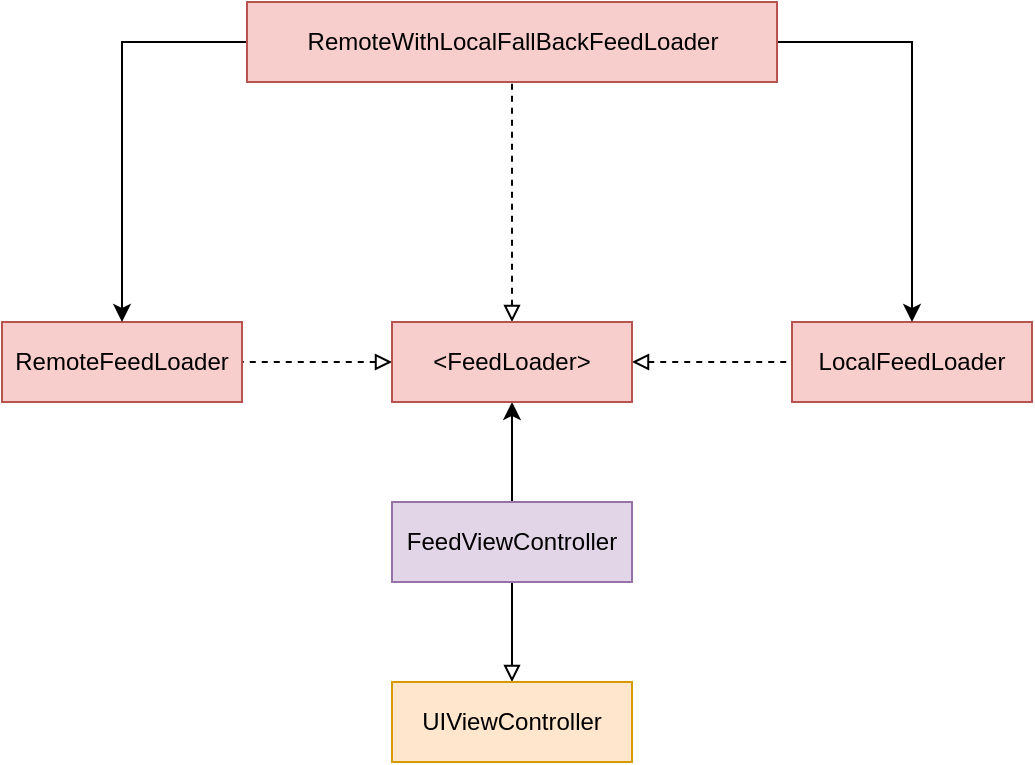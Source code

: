 <mxfile version="22.0.6" type="github">
  <diagram id="R2lEEEUBdFMjLlhIrx00" name="Page-1">
    <mxGraphModel dx="749" dy="797" grid="1" gridSize="10" guides="1" tooltips="1" connect="1" arrows="1" fold="1" page="1" pageScale="1" pageWidth="850" pageHeight="1100" math="0" shadow="0" extFonts="Permanent Marker^https://fonts.googleapis.com/css?family=Permanent+Marker">
      <root>
        <mxCell id="0" />
        <mxCell id="1" parent="0" />
        <mxCell id="DCrUhgXeSXr0aNYdPGBc-3" value="" style="edgeStyle=orthogonalEdgeStyle;rounded=0;orthogonalLoop=1;jettySize=auto;html=1;verticalAlign=middle;startArrow=block;startFill=0;endArrow=none;endFill=0;" edge="1" parent="1" source="DCrUhgXeSXr0aNYdPGBc-1" target="DCrUhgXeSXr0aNYdPGBc-2">
          <mxGeometry relative="1" as="geometry" />
        </mxCell>
        <mxCell id="DCrUhgXeSXr0aNYdPGBc-1" value="UIViewController" style="rounded=0;whiteSpace=wrap;html=1;fillColor=#ffe6cc;strokeColor=#d79b00;" vertex="1" parent="1">
          <mxGeometry x="305" y="390" width="120" height="40" as="geometry" />
        </mxCell>
        <mxCell id="DCrUhgXeSXr0aNYdPGBc-5" value="" style="edgeStyle=orthogonalEdgeStyle;rounded=0;orthogonalLoop=1;jettySize=auto;html=1;" edge="1" parent="1" source="DCrUhgXeSXr0aNYdPGBc-2" target="DCrUhgXeSXr0aNYdPGBc-4">
          <mxGeometry relative="1" as="geometry" />
        </mxCell>
        <mxCell id="DCrUhgXeSXr0aNYdPGBc-2" value="FeedViewController" style="whiteSpace=wrap;html=1;rounded=0;fillColor=#e1d5e7;strokeColor=#9673a6;" vertex="1" parent="1">
          <mxGeometry x="305" y="300" width="120" height="40" as="geometry" />
        </mxCell>
        <mxCell id="DCrUhgXeSXr0aNYdPGBc-7" value="" style="edgeStyle=orthogonalEdgeStyle;rounded=0;orthogonalLoop=1;jettySize=auto;html=1;startArrow=block;startFill=0;endArrow=none;endFill=0;dashed=1;" edge="1" parent="1" source="DCrUhgXeSXr0aNYdPGBc-4" target="DCrUhgXeSXr0aNYdPGBc-6">
          <mxGeometry relative="1" as="geometry" />
        </mxCell>
        <mxCell id="DCrUhgXeSXr0aNYdPGBc-9" value="" style="edgeStyle=orthogonalEdgeStyle;rounded=0;orthogonalLoop=1;jettySize=auto;html=1;startArrow=block;startFill=0;dashed=1;endArrow=none;endFill=0;" edge="1" parent="1" source="DCrUhgXeSXr0aNYdPGBc-4" target="DCrUhgXeSXr0aNYdPGBc-8">
          <mxGeometry relative="1" as="geometry" />
        </mxCell>
        <mxCell id="DCrUhgXeSXr0aNYdPGBc-11" value="" style="edgeStyle=orthogonalEdgeStyle;rounded=0;orthogonalLoop=1;jettySize=auto;html=1;startArrow=block;startFill=0;endArrow=none;endFill=0;dashed=1;" edge="1" parent="1" source="DCrUhgXeSXr0aNYdPGBc-4" target="DCrUhgXeSXr0aNYdPGBc-10">
          <mxGeometry relative="1" as="geometry" />
        </mxCell>
        <mxCell id="DCrUhgXeSXr0aNYdPGBc-4" value="&amp;lt;FeedLoader&amp;gt;" style="whiteSpace=wrap;html=1;fillColor=#f8cecc;strokeColor=#b85450;rounded=0;" vertex="1" parent="1">
          <mxGeometry x="305" y="210" width="120" height="40" as="geometry" />
        </mxCell>
        <mxCell id="DCrUhgXeSXr0aNYdPGBc-6" value="RemoteFeedLoader" style="rounded=0;whiteSpace=wrap;html=1;fillColor=#f8cecc;strokeColor=#b85450;" vertex="1" parent="1">
          <mxGeometry x="110" y="210" width="120" height="40" as="geometry" />
        </mxCell>
        <mxCell id="DCrUhgXeSXr0aNYdPGBc-8" value="LocalFeedLoader" style="whiteSpace=wrap;html=1;fillColor=#f8cecc;strokeColor=#b85450;rounded=0;" vertex="1" parent="1">
          <mxGeometry x="505" y="210" width="120" height="40" as="geometry" />
        </mxCell>
        <mxCell id="DCrUhgXeSXr0aNYdPGBc-12" style="edgeStyle=orthogonalEdgeStyle;rounded=0;orthogonalLoop=1;jettySize=auto;html=1;exitX=0;exitY=0.5;exitDx=0;exitDy=0;entryX=0.5;entryY=0;entryDx=0;entryDy=0;" edge="1" parent="1" source="DCrUhgXeSXr0aNYdPGBc-10" target="DCrUhgXeSXr0aNYdPGBc-6">
          <mxGeometry relative="1" as="geometry" />
        </mxCell>
        <mxCell id="DCrUhgXeSXr0aNYdPGBc-13" style="edgeStyle=orthogonalEdgeStyle;rounded=0;orthogonalLoop=1;jettySize=auto;html=1;exitX=1;exitY=0.5;exitDx=0;exitDy=0;entryX=0.5;entryY=0;entryDx=0;entryDy=0;" edge="1" parent="1" source="DCrUhgXeSXr0aNYdPGBc-10" target="DCrUhgXeSXr0aNYdPGBc-8">
          <mxGeometry relative="1" as="geometry" />
        </mxCell>
        <mxCell id="DCrUhgXeSXr0aNYdPGBc-10" value="RemoteWithLocalFallBackFeedLoader" style="whiteSpace=wrap;html=1;fillColor=#f8cecc;strokeColor=#b85450;rounded=0;" vertex="1" parent="1">
          <mxGeometry x="232.5" y="50" width="265" height="40" as="geometry" />
        </mxCell>
      </root>
    </mxGraphModel>
  </diagram>
</mxfile>
